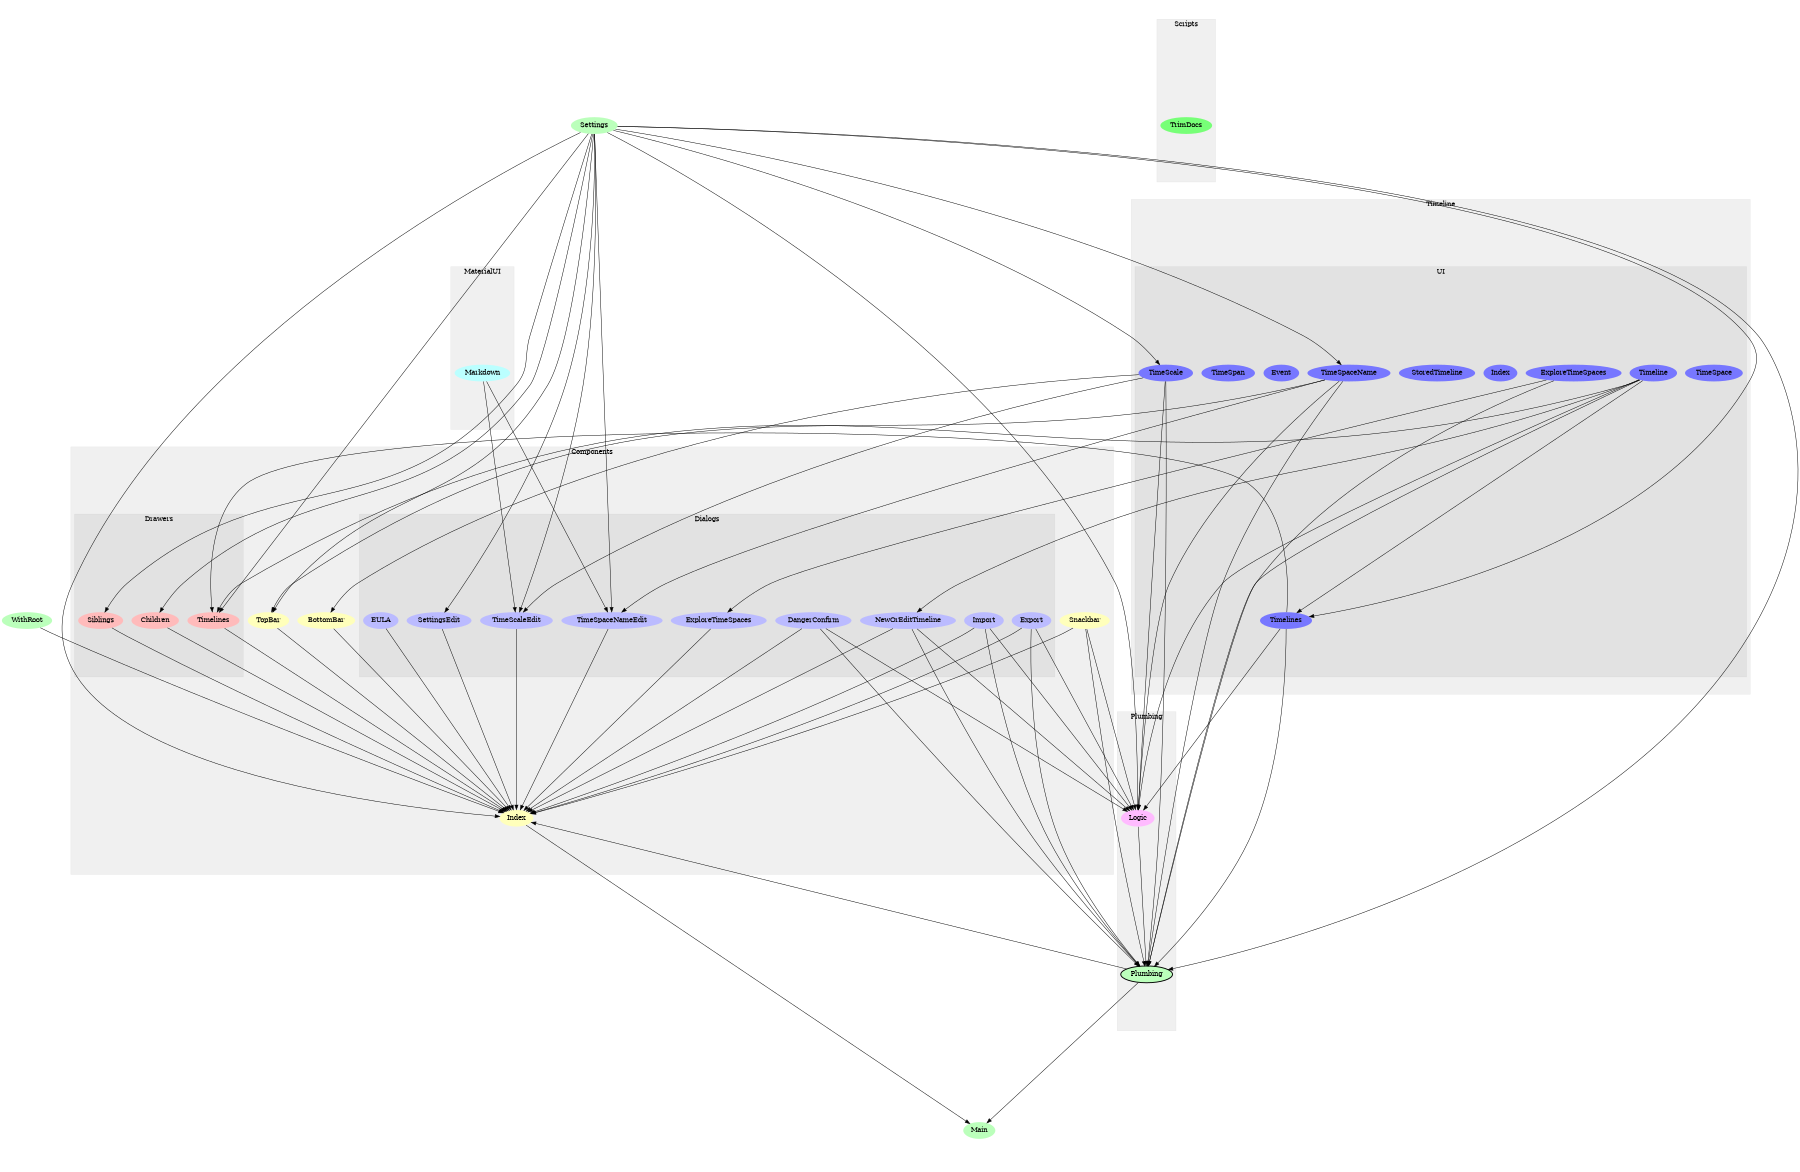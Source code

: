 digraph Modules {
size="12,8";
ratio="fill";
u17[label="Settings",style="filled",fillcolor="#bbffbb",penwidth="0"];
u19[label="Main",style="filled",fillcolor="#bbffbb",penwidth="0"];
u31[label="WithRoot",style="filled",fillcolor="#bbffbb",penwidth="0"];
subgraph cluster_0 {
label="Components";
color="#0000000F";
style="filled";
u1[label="BottomBar",style="filled",fillcolor="#ffffbb",penwidth="0"];
u11[label="TopBar",style="filled",fillcolor="#ffffbb",penwidth="0"];
u12[label="Index",style="filled",fillcolor="#ffffbb",penwidth="0"];
u13[label="Snackbar",style="filled",fillcolor="#ffffbb",penwidth="0"];
subgraph cluster_1 {
label="Dialogs";
color="#0000000F";
style="filled";
u2[label="EULA",style="filled",fillcolor="#bbbbff",penwidth="0"];
u3[label="Import",style="filled",fillcolor="#bbbbff",penwidth="0"];
u4[label="ExploreTimeSpaces",style="filled",fillcolor="#bbbbff",penwidth="0"];
u5[label="SettingsEdit",style="filled",fillcolor="#bbbbff",penwidth="0"];
u6[label="TimeScaleEdit",style="filled",fillcolor="#bbbbff",penwidth="0"];
u7[label="TimeSpaceNameEdit",style="filled",fillcolor="#bbbbff",penwidth="0"];
u8[label="Export",style="filled",fillcolor="#bbbbff",penwidth="0"];
u9[label="DangerConfirm",style="filled",fillcolor="#bbbbff",penwidth="0"];
u10[label="NewOrEditTimeline",style="filled",fillcolor="#bbbbff",penwidth="0"];

}
subgraph cluster_2 {
label="Drawers";
color="#0000000F";
style="filled";
u14[label="Siblings",style="filled",fillcolor="#ffbbbb",penwidth="0"];
u15[label="Children",style="filled",fillcolor="#ffbbbb",penwidth="0"];
u16[label="Timelines",style="filled",fillcolor="#ffbbbb",penwidth="0"];

}

}
subgraph cluster_3 {
label="MaterialUI";
color="#0000000F";
style="filled";
u0[label="Markdown",style="filled",fillcolor="#bbffff",penwidth="0"];

}
subgraph cluster_4 {
label="Plumbing";
color="#0000000F";
style="filled";
u18[label="Plumbing",style="filled,bold",fillcolor="#bbffbb"];
u30[label="Logic",style="filled",fillcolor="#ffbbff",penwidth="0"];

}
subgraph cluster_5 {
label="Scripts";
color="#0000000F";
style="filled";
u32[label="TrimDocs",style="filled",fillcolor="#77ff77",penwidth="0"];

}
subgraph cluster_6 {
label="Timeline";
color="#0000000F";
style="filled";
subgraph cluster_7 {
label="UI";
color="#0000000F";
style="filled";
u20[label="TimeSpace",style="filled",fillcolor="#7777ff",penwidth="0"];
u21[label="ExploreTimeSpaces",style="filled",fillcolor="#7777ff",penwidth="0"];
u22[label="TimeScale",style="filled",fillcolor="#7777ff",penwidth="0"];
u23[label="Index",style="filled",fillcolor="#7777ff",penwidth="0"];
u24[label="StoredTimeline",style="filled",fillcolor="#7777ff",penwidth="0"];
u25[label="TimeSpaceName",style="filled",fillcolor="#7777ff",penwidth="0"];
u26[label="Event",style="filled",fillcolor="#7777ff",penwidth="0"];
u27[label="TimeSpan",style="filled",fillcolor="#7777ff",penwidth="0"];
u28[label="Timelines",style="filled",fillcolor="#7777ff",penwidth="0"];
u29[label="Timeline",style="filled",fillcolor="#7777ff",penwidth="0"];

}

}
u22 -> u1;
u21 -> u4;
u17 -> u5;
u0 -> u6;
u17 -> u6;
u22 -> u6;
u0 -> u7;
u17 -> u7;
u25 -> u7;
u29 -> u10;
u17 -> u11;
u25 -> u11;
u1 -> u12;
u2 -> u12;
u3 -> u12;
u4 -> u12;
u5 -> u12;
u6 -> u12;
u7 -> u12;
u8 -> u12;
u9 -> u12;
u10 -> u12;
u11 -> u12;
u13 -> u12;
u14 -> u12;
u15 -> u12;
u16 -> u12;
u17 -> u12;
u18 -> u12;
u31 -> u12;
u17 -> u14;
u17 -> u15;
u17 -> u16;
u28 -> u16;
u29 -> u16;
u3 -> u18;
u8 -> u18;
u9 -> u18;
u10 -> u18;
u13 -> u18;
u17 -> u18;
u21 -> u18;
u22 -> u18;
u25 -> u18;
u28 -> u18;
u29 -> u18;
u30 -> u18;
u12 -> u19;
u18 -> u19;
u17 -> u22;
u17 -> u25;
u17 -> u28;
u29 -> u28;
u3 -> u30;
u8 -> u30;
u9 -> u30;
u10 -> u30;
u13 -> u30;
u17 -> u30;
u22 -> u30;
u25 -> u30;
u28 -> u30;
u29 -> u30;

}

